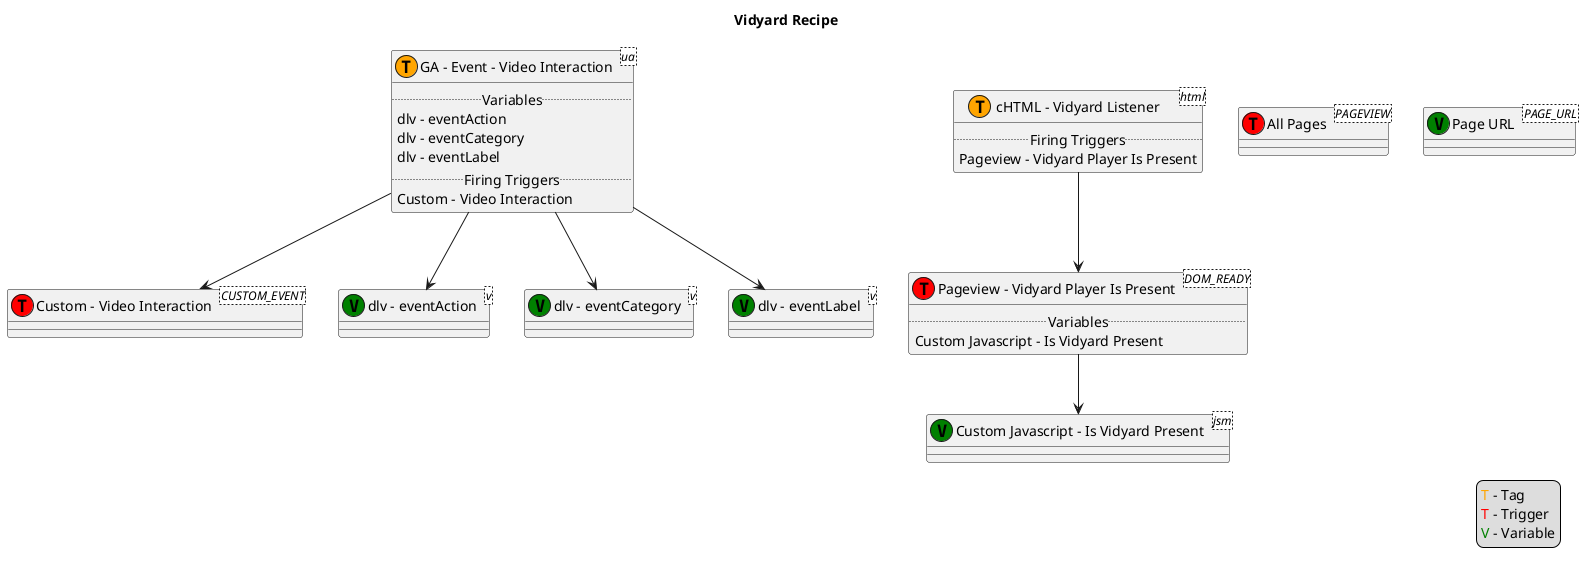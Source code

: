 @startuml
title Vidyard Recipe
legend right
<color:orange>T</color> - Tag
<color:red>T</color> - Trigger
<color:green>V</color> - Variable
end legend
class "GA - Event - Video Interaction" as 01<ua> << (T, orange) >> {
    .. Variables ..
    dlv - eventAction
    dlv - eventCategory
    dlv - eventLabel
    .. Firing Triggers ..
    Custom - Video Interaction
}
class "cHTML - Vidyard Listener" as 02<html> << (T, orange) >> {
    .. Firing Triggers ..
    Pageview - Vidyard Player Is Present
}
class "Custom - Video Interaction" as 15<CUSTOM_EVENT> << (T, red) >>
class "Pageview - Vidyard Player Is Present" as 16<DOM_READY> << (T, red) >> {
    .. Variables ..
    Custom Javascript - Is Vidyard Present
}
class "All Pages" as 2147479553<PAGEVIEW> << (T, red) >>
class "Custom Javascript - Is Vidyard Present" as 21<jsm> << (V, green) >>
class "dlv - eventAction" as 22<v> << (V, green) >>
class "dlv - eventCategory" as 23<v> << (V, green) >>
class "dlv - eventLabel" as 24<v> << (V, green) >>
class "Page URL"<PAGE_URL> << (V, green) >>
01 --> 15
02 --> 16
16 --> 21
01 --> 22
01 --> 23
01 --> 24
@enduml